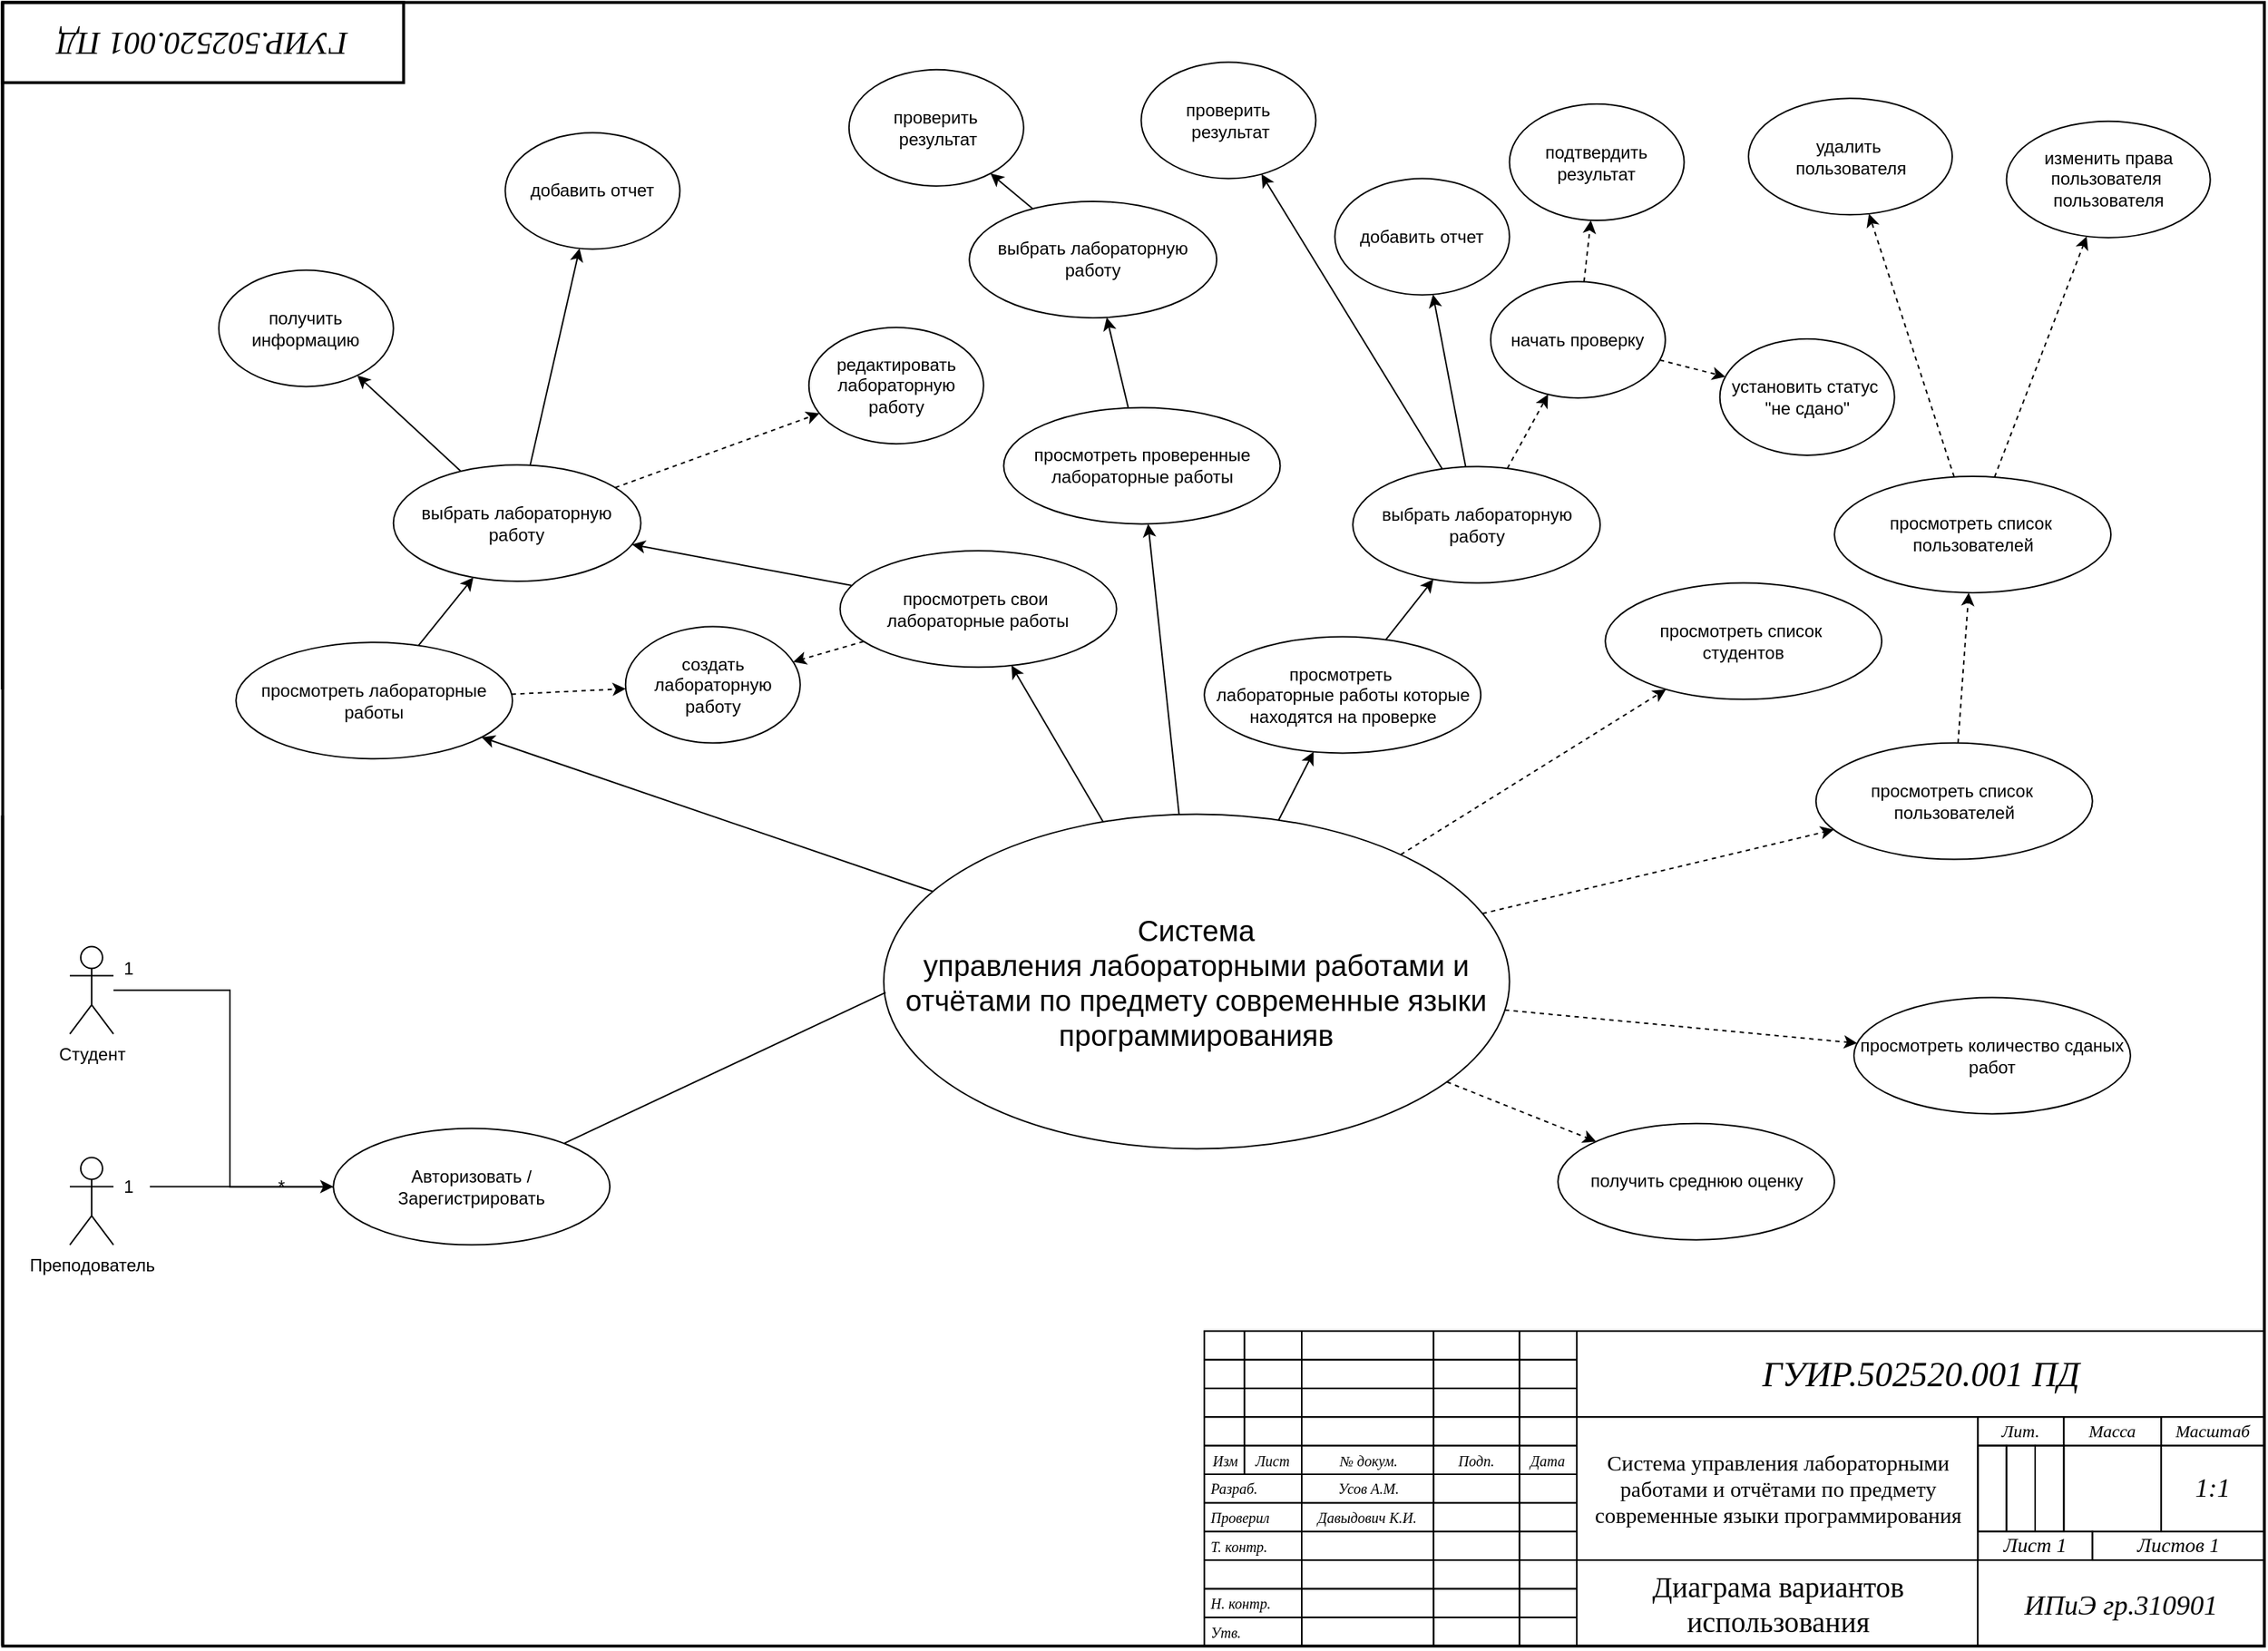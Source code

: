<mxfile version="25.0.1">
  <diagram name="A3 Форма 1" id="4UMWuW4LYQygtjcPz86S">
    <mxGraphModel dx="2083" dy="1323" grid="1" gridSize="3.937" guides="1" tooltips="1" connect="1" arrows="1" fold="1" page="1" pageScale="1" pageWidth="1654" pageHeight="1169" background="none" math="0" shadow="0">
      <root>
        <object label="" BlueprintName="&lt;font face=&quot;ISOCPEUR&quot;&gt;&lt;i&gt;ГУИР.502520.001 ПД&lt;br&gt;&lt;/i&gt;&lt;/font&gt;" ProductName="&lt;font&gt;Система управления лабораторными работами и отчётами по предмету современные языки программирования&lt;/font&gt;" Material="Диаграма вариантов использования" Manufacturer="&lt;div&gt;&lt;font style=&quot;font-size: 19px;&quot;&gt;&lt;i&gt;ИПиЭ гр.310901&lt;/i&gt;&lt;/font&gt;&lt;/div&gt;" Designer="&lt;font face=&quot;ISOCPEUR&quot;&gt;&lt;i&gt;Усов А.М.&lt;/i&gt;&lt;/font&gt;" Checker="&lt;font face=&quot;ISOCPEUR&quot;&gt;&lt;i&gt;Давыдович К.И.&lt;br&gt;&lt;/i&gt;&lt;/font&gt;" Approver="" Date="" Scale="&lt;font face=&quot;ISOCPEUR&quot;&gt;&lt;i&gt;1:1&lt;/i&gt;&lt;/font&gt;" id="-3bvXb9xsOaprucixAK7-0">
          <mxCell />
        </object>
        <mxCell id="-3bvXb9xsOaprucixAK7-1" parent="-3bvXb9xsOaprucixAK7-0" />
        <mxCell id="-3bvXb9xsOaprucixAK7-3" value="" style="rounded=0;whiteSpace=wrap;html=1;strokeWidth=2;fillColor=none;strokeColor=#000000;" parent="-3bvXb9xsOaprucixAK7-1" vertex="1">
          <mxGeometry x="79.86" y="20.7" width="1554.12" height="1129.92" as="geometry" />
        </mxCell>
        <object placeholder="BlueprintName" placeholders="1" label="&lt;font data-font-src=&quot;https://fonts-online.ru/fonts/isocpeur-v102&quot; face=&quot;ISOCPEUR&quot;&gt;&lt;i&gt;Обозначение чертежа&lt;/i&gt;&lt;/font&gt;" id="-3bvXb9xsOaprucixAK7-4">
          <mxCell style="rounded=0;whiteSpace=wrap;html=1;strokeWidth=2;fillColor=none;strokeColor=#000000;fontFamily=GOSTRUS Type A;fontSize=22;rotation=-180;" parent="-3bvXb9xsOaprucixAK7-1" vertex="1">
            <mxGeometry x="79.74" y="20.69" width="275.59" height="55.118" as="geometry" />
          </mxCell>
        </object>
        <mxCell id="-3bvXb9xsOaprucixAK7-5" value="" style="rounded=0;whiteSpace=wrap;html=1;strokeWidth=1;fillColor=none;fontFamily=GOSTRUS Type A;strokeColor=#000000;" parent="-3bvXb9xsOaprucixAK7-1" vertex="1">
          <mxGeometry x="905.57" y="934.067" width="728.345" height="216.535" as="geometry" />
        </mxCell>
        <mxCell id="-3bvXb9xsOaprucixAK7-6" value="" style="rounded=0;whiteSpace=wrap;html=1;strokeWidth=1;fillColor=none;fontFamily=GOSTRUS Type A;fontSize=14;strokeColor=#000000;" parent="-3bvXb9xsOaprucixAK7-1" vertex="1">
          <mxGeometry x="905.58" y="934.067" width="27.559" height="19.685" as="geometry" />
        </mxCell>
        <mxCell id="-3bvXb9xsOaprucixAK7-7" value="" style="rounded=0;whiteSpace=wrap;html=1;strokeWidth=1;fillColor=none;fontFamily=GOSTRUS Type A;fontSize=14;strokeColor=#000000;" parent="-3bvXb9xsOaprucixAK7-1" vertex="1">
          <mxGeometry x="905.577" y="953.754" width="27.559" height="19.685" as="geometry" />
        </mxCell>
        <mxCell id="-3bvXb9xsOaprucixAK7-8" value="" style="rounded=0;whiteSpace=wrap;html=1;strokeWidth=1;fillColor=none;fontFamily=GOSTRUS Type A;fontSize=14;strokeColor=#000000;" parent="-3bvXb9xsOaprucixAK7-1" vertex="1">
          <mxGeometry x="905.587" y="973.434" width="27.559" height="19.685" as="geometry" />
        </mxCell>
        <mxCell id="-3bvXb9xsOaprucixAK7-9" value="" style="rounded=0;whiteSpace=wrap;html=1;strokeWidth=1;fillColor=none;fontFamily=GOSTRUS Type A;fontSize=14;strokeColor=#000000;" parent="-3bvXb9xsOaprucixAK7-1" vertex="1">
          <mxGeometry x="905.584" y="993.121" width="27.559" height="19.685" as="geometry" />
        </mxCell>
        <mxCell id="-3bvXb9xsOaprucixAK7-10" value="&lt;font data-font-src=&quot;https://fonts-online.ru/fonts/isocpeur-v102&quot; face=&quot;ISOCPEUR&quot;&gt;Изм&lt;/font&gt;" style="rounded=0;whiteSpace=wrap;html=1;strokeWidth=1;fillColor=none;fontFamily=GOSTRUS Type A;fontStyle=2;fontSize=10;strokeColor=#000000;" parent="-3bvXb9xsOaprucixAK7-1" vertex="1">
          <mxGeometry x="905.581" y="1012.808" width="27.559" height="19.685" as="geometry" />
        </mxCell>
        <mxCell id="-3bvXb9xsOaprucixAK7-11" value="" style="rounded=0;whiteSpace=wrap;html=1;strokeWidth=1;fillColor=none;fontFamily=GOSTRUS Type A;fontSize=14;strokeColor=#000000;" parent="-3bvXb9xsOaprucixAK7-1" vertex="1">
          <mxGeometry x="933.147" y="934.064" width="39.37" height="19.685" as="geometry" />
        </mxCell>
        <mxCell id="-3bvXb9xsOaprucixAK7-12" value="" style="rounded=0;whiteSpace=wrap;html=1;strokeWidth=1;fillColor=none;fontFamily=GOSTRUS Type A;fontSize=14;strokeColor=#000000;" parent="-3bvXb9xsOaprucixAK7-1" vertex="1">
          <mxGeometry x="933.144" y="953.751" width="39.37" height="19.685" as="geometry" />
        </mxCell>
        <mxCell id="-3bvXb9xsOaprucixAK7-13" value="" style="rounded=0;whiteSpace=wrap;html=1;strokeWidth=1;fillColor=none;fontFamily=GOSTRUS Type A;fontSize=14;strokeColor=#000000;" parent="-3bvXb9xsOaprucixAK7-1" vertex="1">
          <mxGeometry x="933.154" y="973.431" width="39.37" height="19.685" as="geometry" />
        </mxCell>
        <mxCell id="-3bvXb9xsOaprucixAK7-14" value="" style="rounded=0;whiteSpace=wrap;html=1;strokeWidth=1;fillColor=none;fontFamily=GOSTRUS Type A;fontSize=14;strokeColor=#000000;" parent="-3bvXb9xsOaprucixAK7-1" vertex="1">
          <mxGeometry x="933.151" y="993.118" width="39.37" height="19.685" as="geometry" />
        </mxCell>
        <mxCell id="-3bvXb9xsOaprucixAK7-15" value="&lt;font data-font-src=&quot;https://fonts-online.ru/fonts/isocpeur-v102&quot; face=&quot;ISOCPEUR&quot;&gt;Лист&lt;/font&gt;" style="rounded=0;whiteSpace=wrap;html=1;strokeWidth=1;fillColor=none;fontFamily=GOSTRUS Type A;fontStyle=2;fontSize=10;strokeColor=#000000;" parent="-3bvXb9xsOaprucixAK7-1" vertex="1">
          <mxGeometry x="933.148" y="1012.805" width="39.37" height="19.685" as="geometry" />
        </mxCell>
        <mxCell id="-3bvXb9xsOaprucixAK7-16" value="" style="rounded=0;whiteSpace=wrap;html=1;strokeWidth=1;fillColor=none;fontFamily=GOSTRUS Type A;fontSize=14;strokeColor=#000000;" parent="-3bvXb9xsOaprucixAK7-1" vertex="1">
          <mxGeometry x="972.524" y="934.071" width="90.551" height="19.685" as="geometry" />
        </mxCell>
        <mxCell id="-3bvXb9xsOaprucixAK7-17" value="" style="rounded=0;whiteSpace=wrap;html=1;strokeWidth=1;fillColor=none;fontFamily=GOSTRUS Type A;fontSize=14;strokeColor=#000000;" parent="-3bvXb9xsOaprucixAK7-1" vertex="1">
          <mxGeometry x="972.521" y="953.758" width="90.551" height="19.685" as="geometry" />
        </mxCell>
        <mxCell id="-3bvXb9xsOaprucixAK7-18" value="" style="rounded=0;whiteSpace=wrap;html=1;strokeWidth=1;fillColor=none;fontFamily=GOSTRUS Type A;fontSize=14;strokeColor=#000000;" parent="-3bvXb9xsOaprucixAK7-1" vertex="1">
          <mxGeometry x="972.531" y="973.438" width="90.551" height="19.685" as="geometry" />
        </mxCell>
        <mxCell id="-3bvXb9xsOaprucixAK7-19" value="" style="rounded=0;whiteSpace=wrap;html=1;strokeWidth=1;fillColor=none;fontFamily=GOSTRUS Type A;fontSize=14;strokeColor=#000000;" parent="-3bvXb9xsOaprucixAK7-1" vertex="1">
          <mxGeometry x="972.528" y="993.125" width="90.551" height="19.685" as="geometry" />
        </mxCell>
        <mxCell id="-3bvXb9xsOaprucixAK7-20" value="&lt;font data-font-src=&quot;https://fonts-online.ru/fonts/isocpeur-v102&quot; face=&quot;ISOCPEUR&quot;&gt;№ докум.&lt;/font&gt;" style="rounded=0;whiteSpace=wrap;html=1;strokeWidth=1;fillColor=none;fontFamily=GOSTRUS Type A;fontStyle=2;fontSize=10;strokeColor=#000000;" parent="-3bvXb9xsOaprucixAK7-1" vertex="1">
          <mxGeometry x="972.525" y="1012.812" width="90.551" height="19.685" as="geometry" />
        </mxCell>
        <mxCell id="-3bvXb9xsOaprucixAK7-21" value="" style="rounded=0;whiteSpace=wrap;html=1;strokeWidth=1;fillColor=none;fontFamily=GOSTRUS Type A;fontSize=14;strokeColor=#000000;" parent="-3bvXb9xsOaprucixAK7-1" vertex="1">
          <mxGeometry x="1063.081" y="934.068" width="59.055" height="19.685" as="geometry" />
        </mxCell>
        <mxCell id="-3bvXb9xsOaprucixAK7-22" value="" style="rounded=0;whiteSpace=wrap;html=1;strokeWidth=1;fillColor=none;fontFamily=GOSTRUS Type A;fontSize=14;strokeColor=#000000;" parent="-3bvXb9xsOaprucixAK7-1" vertex="1">
          <mxGeometry x="1063.078" y="953.755" width="59.055" height="19.685" as="geometry" />
        </mxCell>
        <mxCell id="-3bvXb9xsOaprucixAK7-23" value="" style="rounded=0;whiteSpace=wrap;html=1;strokeWidth=1;fillColor=none;fontFamily=GOSTRUS Type A;fontSize=14;strokeColor=#000000;" parent="-3bvXb9xsOaprucixAK7-1" vertex="1">
          <mxGeometry x="1063.088" y="973.435" width="59.055" height="19.685" as="geometry" />
        </mxCell>
        <mxCell id="-3bvXb9xsOaprucixAK7-24" value="" style="rounded=0;whiteSpace=wrap;html=1;strokeWidth=1;fillColor=none;fontFamily=GOSTRUS Type A;fontSize=14;strokeColor=#000000;" parent="-3bvXb9xsOaprucixAK7-1" vertex="1">
          <mxGeometry x="1063.085" y="993.122" width="59.055" height="19.685" as="geometry" />
        </mxCell>
        <mxCell id="-3bvXb9xsOaprucixAK7-25" value="&lt;font data-font-src=&quot;https://fonts-online.ru/fonts/isocpeur-v102&quot; face=&quot;ISOCPEUR&quot;&gt;Подп.&lt;/font&gt;" style="rounded=0;whiteSpace=wrap;html=1;strokeWidth=1;fillColor=none;fontFamily=GOSTRUS Type A;fontStyle=2;fontSize=10;strokeColor=#000000;" parent="-3bvXb9xsOaprucixAK7-1" vertex="1">
          <mxGeometry x="1063.082" y="1012.809" width="59.055" height="19.685" as="geometry" />
        </mxCell>
        <mxCell id="-3bvXb9xsOaprucixAK7-26" value="" style="rounded=0;whiteSpace=wrap;html=1;strokeWidth=1;fillColor=none;fontFamily=GOSTRUS Type A;fontSize=14;strokeColor=#000000;" parent="-3bvXb9xsOaprucixAK7-1" vertex="1">
          <mxGeometry x="1063.088" y="1032.485" width="59.055" height="19.685" as="geometry" />
        </mxCell>
        <mxCell id="-3bvXb9xsOaprucixAK7-27" value="" style="rounded=0;whiteSpace=wrap;html=1;strokeWidth=1;fillColor=none;fontFamily=GOSTRUS Type A;fontSize=14;strokeColor=#000000;" parent="-3bvXb9xsOaprucixAK7-1" vertex="1">
          <mxGeometry x="1063.085" y="1052.172" width="59.055" height="19.685" as="geometry" />
        </mxCell>
        <mxCell id="-3bvXb9xsOaprucixAK7-28" value="" style="rounded=0;whiteSpace=wrap;html=1;strokeWidth=1;fillColor=none;fontFamily=GOSTRUS Type A;fontSize=14;strokeColor=#000000;" parent="-3bvXb9xsOaprucixAK7-1" vertex="1">
          <mxGeometry x="1063.095" y="1071.852" width="59.055" height="19.685" as="geometry" />
        </mxCell>
        <mxCell id="-3bvXb9xsOaprucixAK7-29" value="" style="rounded=0;whiteSpace=wrap;html=1;strokeWidth=1;fillColor=none;fontFamily=GOSTRUS Type A;fontSize=14;strokeColor=#000000;" parent="-3bvXb9xsOaprucixAK7-1" vertex="1">
          <mxGeometry x="1063.092" y="1091.539" width="59.055" height="19.685" as="geometry" />
        </mxCell>
        <mxCell id="-3bvXb9xsOaprucixAK7-30" value="" style="rounded=0;whiteSpace=wrap;html=1;strokeWidth=1;fillColor=none;fontFamily=GOSTRUS Type A;fontSize=14;strokeColor=#000000;" parent="-3bvXb9xsOaprucixAK7-1" vertex="1">
          <mxGeometry x="1063.089" y="1111.226" width="59.055" height="19.685" as="geometry" />
        </mxCell>
        <mxCell id="-3bvXb9xsOaprucixAK7-31" value="" style="rounded=0;whiteSpace=wrap;html=1;strokeWidth=1;fillColor=none;fontFamily=GOSTRUS Type A;fontSize=14;strokeColor=#000000;" parent="-3bvXb9xsOaprucixAK7-1" vertex="1">
          <mxGeometry x="1122.155" y="934.072" width="39.37" height="19.685" as="geometry" />
        </mxCell>
        <mxCell id="-3bvXb9xsOaprucixAK7-32" value="" style="rounded=0;whiteSpace=wrap;html=1;strokeWidth=1;fillColor=none;fontFamily=GOSTRUS Type A;fontSize=14;strokeColor=#000000;" parent="-3bvXb9xsOaprucixAK7-1" vertex="1">
          <mxGeometry x="1122.152" y="953.759" width="39.37" height="19.685" as="geometry" />
        </mxCell>
        <mxCell id="-3bvXb9xsOaprucixAK7-33" value="" style="rounded=0;whiteSpace=wrap;html=1;strokeWidth=1;fillColor=none;fontFamily=GOSTRUS Type A;fontSize=14;strokeColor=#000000;" parent="-3bvXb9xsOaprucixAK7-1" vertex="1">
          <mxGeometry x="1122.162" y="973.439" width="39.37" height="19.685" as="geometry" />
        </mxCell>
        <mxCell id="-3bvXb9xsOaprucixAK7-34" value="" style="rounded=0;whiteSpace=wrap;html=1;strokeWidth=1;fillColor=none;fontFamily=GOSTRUS Type A;fontSize=14;strokeColor=#000000;" parent="-3bvXb9xsOaprucixAK7-1" vertex="1">
          <mxGeometry x="1122.159" y="993.126" width="39.37" height="19.685" as="geometry" />
        </mxCell>
        <mxCell id="-3bvXb9xsOaprucixAK7-35" value="&lt;font data-font-src=&quot;https://fonts-online.ru/fonts/isocpeur-v102&quot; face=&quot;ISOCPEUR&quot;&gt;Дата&lt;/font&gt;" style="rounded=0;whiteSpace=wrap;html=1;strokeWidth=1;fillColor=none;fontFamily=GOSTRUS Type A;fontStyle=2;fontSize=10;strokeColor=#000000;" parent="-3bvXb9xsOaprucixAK7-1" vertex="1">
          <mxGeometry x="1122.156" y="1012.813" width="39.37" height="19.685" as="geometry" />
        </mxCell>
        <object placeholders="1" placeholder="Date" label="" id="-3bvXb9xsOaprucixAK7-36">
          <mxCell style="rounded=0;whiteSpace=wrap;html=1;strokeWidth=1;fillColor=none;fontFamily=GOSTRUS Type A;fontSize=12;strokeColor=#000000;" parent="-3bvXb9xsOaprucixAK7-1" vertex="1">
            <mxGeometry x="1122.162" y="1032.479" width="39.37" height="19.685" as="geometry" />
          </mxCell>
        </object>
        <object placeholders="1" placeholder="Date" id="-3bvXb9xsOaprucixAK7-37">
          <mxCell style="rounded=0;whiteSpace=wrap;html=1;strokeWidth=1;fillColor=none;fontFamily=GOSTRUS Type A;fontSize=12;strokeColor=#000000;" parent="-3bvXb9xsOaprucixAK7-1" vertex="1">
            <mxGeometry x="1122.159" y="1052.166" width="39.37" height="19.685" as="geometry" />
          </mxCell>
        </object>
        <mxCell id="-3bvXb9xsOaprucixAK7-38" value="" style="rounded=0;whiteSpace=wrap;html=1;strokeWidth=1;fillColor=none;fontFamily=GOSTRUS Type A;fontSize=12;strokeColor=#000000;" parent="-3bvXb9xsOaprucixAK7-1" vertex="1">
          <mxGeometry x="1122.169" y="1071.846" width="39.37" height="19.685" as="geometry" />
        </mxCell>
        <mxCell id="-3bvXb9xsOaprucixAK7-39" value="" style="rounded=0;whiteSpace=wrap;html=1;strokeWidth=1;fillColor=none;fontFamily=GOSTRUS Type A;fontSize=12;strokeColor=#000000;" parent="-3bvXb9xsOaprucixAK7-1" vertex="1">
          <mxGeometry x="1122.166" y="1091.533" width="39.37" height="19.685" as="geometry" />
        </mxCell>
        <mxCell id="-3bvXb9xsOaprucixAK7-40" value="" style="rounded=0;whiteSpace=wrap;html=1;strokeWidth=1;fillColor=none;fontFamily=GOSTRUS Type A;fontSize=12;strokeColor=#000000;" parent="-3bvXb9xsOaprucixAK7-1" vertex="1">
          <mxGeometry x="1122.163" y="1111.22" width="39.37" height="19.685" as="geometry" />
        </mxCell>
        <object placeholder="Date" placeholders="1" id="-3bvXb9xsOaprucixAK7-41">
          <mxCell style="rounded=0;whiteSpace=wrap;html=1;strokeWidth=1;fillColor=none;fontFamily=GOSTRUS Type A;fontSize=12;strokeColor=#000000;" parent="-3bvXb9xsOaprucixAK7-1" vertex="1">
            <mxGeometry x="1122.13" y="1130.917" width="39.37" height="19.685" as="geometry" />
          </mxCell>
        </object>
        <mxCell id="-3bvXb9xsOaprucixAK7-42" value="" style="rounded=0;whiteSpace=wrap;html=1;strokeWidth=1;fillColor=none;fontFamily=GOSTRUS Type A;fontSize=14;strokeColor=#000000;" parent="-3bvXb9xsOaprucixAK7-1" vertex="1">
          <mxGeometry x="1063.116" y="1130.923" width="59.055" height="19.685" as="geometry" />
        </mxCell>
        <mxCell id="-3bvXb9xsOaprucixAK7-43" value="&lt;font face=&quot;ISOCPEUR&quot; data-font-src=&quot;https://fonts-online.ru/fonts/isocpeur-v102&quot;&gt;Разраб.&lt;/font&gt;" style="rounded=0;whiteSpace=wrap;html=1;strokeWidth=1;fillColor=none;fontFamily=GOSTRUS Type A;fontStyle=2;fontSize=10;strokeColor=#000000;align=left;spacingLeft=2;" parent="-3bvXb9xsOaprucixAK7-1" vertex="1">
          <mxGeometry x="905.605" y="1032.482" width="66.929" height="19.685" as="geometry" />
        </mxCell>
        <mxCell id="-3bvXb9xsOaprucixAK7-44" value="&lt;font face=&quot;ISOCPEUR&quot; data-font-src=&quot;https://fonts-online.ru/fonts/isocpeur-v102&quot;&gt;Проверил&lt;/font&gt;" style="rounded=0;whiteSpace=wrap;html=1;strokeWidth=1;fillColor=none;fontFamily=GOSTRUS Type A;fontStyle=2;fontSize=10;strokeColor=#000000;align=left;spacingLeft=2;" parent="-3bvXb9xsOaprucixAK7-1" vertex="1">
          <mxGeometry x="905.572" y="1052.169" width="66.929" height="19.685" as="geometry" />
        </mxCell>
        <mxCell id="-3bvXb9xsOaprucixAK7-45" value="&lt;font face=&quot;ISOCPEUR&quot; data-font-src=&quot;https://fonts-online.ru/fonts/isocpeur-v102&quot;&gt;Т. контр.&lt;/font&gt;" style="rounded=0;whiteSpace=wrap;html=1;strokeWidth=1;fillColor=none;fontFamily=GOSTRUS Type A;fontStyle=2;fontSize=10;strokeColor=#000000;align=left;spacingLeft=2;" parent="-3bvXb9xsOaprucixAK7-1" vertex="1">
          <mxGeometry x="905.569" y="1071.856" width="66.929" height="19.685" as="geometry" />
        </mxCell>
        <mxCell id="-3bvXb9xsOaprucixAK7-46" value="" style="rounded=0;whiteSpace=wrap;html=1;strokeWidth=1;fillColor=none;fontFamily=GOSTRUS Type A;fontStyle=2;fontSize=10;strokeColor=#000000;" parent="-3bvXb9xsOaprucixAK7-1" vertex="1">
          <mxGeometry x="905.606" y="1091.543" width="66.929" height="19.685" as="geometry" />
        </mxCell>
        <mxCell id="-3bvXb9xsOaprucixAK7-47" value="&lt;font face=&quot;ISOCPEUR&quot;&gt;Н. контр.&lt;/font&gt;" style="rounded=0;whiteSpace=wrap;html=1;strokeWidth=1;fillColor=none;fontFamily=GOSTRUS Type A;fontStyle=2;fontSize=10;strokeColor=#000000;align=left;spacingLeft=2;" parent="-3bvXb9xsOaprucixAK7-1" vertex="1">
          <mxGeometry x="905.603" y="1111.24" width="66.929" height="19.685" as="geometry" />
        </mxCell>
        <mxCell id="-3bvXb9xsOaprucixAK7-48" value="&lt;font face=&quot;ISOCPEUR&quot; data-font-src=&quot;https://fonts-online.ru/fonts/isocpeur-v102&quot;&gt;Утв.&lt;/font&gt;" style="rounded=0;whiteSpace=wrap;html=1;strokeWidth=1;fillColor=none;fontFamily=GOSTRUS Type A;fontStyle=2;fontSize=10;strokeColor=#000000;align=left;spacingLeft=2;" parent="-3bvXb9xsOaprucixAK7-1" vertex="1">
          <mxGeometry x="905.61" y="1130.927" width="66.929" height="19.685" as="geometry" />
        </mxCell>
        <object placeholders="1" placeholder="Designer" label="&lt;font face=&quot;ISOCPEUR&quot;&gt;&lt;i&gt;Усов А.М.&lt;/i&gt;&lt;/font&gt;" id="-3bvXb9xsOaprucixAK7-49">
          <mxCell style="rounded=0;whiteSpace=wrap;html=1;strokeWidth=1;fillColor=none;fontFamily=GOSTRUS Type A;fontSize=10;strokeColor=#000000;" parent="-3bvXb9xsOaprucixAK7-1" vertex="1">
            <mxGeometry x="972.562" y="1032.499" width="90.551" height="19.685" as="geometry" />
          </mxCell>
        </object>
        <mxCell id="-3bvXb9xsOaprucixAK7-50" value="" style="rounded=0;whiteSpace=wrap;html=1;strokeWidth=1;fillColor=none;fontFamily=GOSTRUS Type A;fontSize=14;strokeColor=#000000;" parent="-3bvXb9xsOaprucixAK7-1" vertex="1">
          <mxGeometry x="972.519" y="1091.556" width="90.551" height="19.685" as="geometry" />
        </mxCell>
        <mxCell id="-3bvXb9xsOaprucixAK7-51" value="" style="rounded=0;whiteSpace=wrap;html=1;strokeWidth=1;fillColor=none;fontFamily=GOSTRUS Type A;fontSize=14;strokeColor=#000000;" parent="-3bvXb9xsOaprucixAK7-1" vertex="1">
          <mxGeometry x="972.482" y="1071.869" width="90.551" height="19.685" as="geometry" />
        </mxCell>
        <object placeholders="1" placeholder="Checker" label="&lt;font face=&quot;ISOCPEUR&quot;&gt;&lt;i&gt;Давыдович К.И.&lt;br&gt;&lt;/i&gt;&lt;/font&gt;" id="-3bvXb9xsOaprucixAK7-52">
          <mxCell style="rounded=0;whiteSpace=wrap;html=1;strokeWidth=1;fillColor=none;fontFamily=GOSTRUS Type A;fontSize=10;strokeColor=#000000;" parent="-3bvXb9xsOaprucixAK7-1" vertex="1">
            <mxGeometry x="972.485" y="1052.182" width="90.551" height="19.685" as="geometry" />
          </mxCell>
        </object>
        <object placeholders="1" placeholder="Approver" label="" id="-3bvXb9xsOaprucixAK7-53">
          <mxCell style="rounded=0;whiteSpace=wrap;html=1;strokeWidth=1;fillColor=none;fontFamily=GOSTRUS Type A;fontSize=14;strokeColor=#000000;" parent="-3bvXb9xsOaprucixAK7-1" vertex="1">
            <mxGeometry x="972.596" y="1130.903" width="90.551" height="19.685" as="geometry" />
          </mxCell>
        </object>
        <mxCell id="-3bvXb9xsOaprucixAK7-54" value="" style="rounded=0;whiteSpace=wrap;html=1;strokeWidth=1;fillColor=none;fontFamily=GOSTRUS Type A;fontSize=14;strokeColor=#000000;" parent="-3bvXb9xsOaprucixAK7-1" vertex="1">
          <mxGeometry x="972.559" y="1111.216" width="90.551" height="19.685" as="geometry" />
        </mxCell>
        <object placeholders="1" placeholder="BlueprintName" label="&lt;font face=&quot;ISOCPEUR&quot;&gt;&lt;i&gt;ГУИР.502520.001 ПД&lt;br&gt;&lt;/i&gt;&lt;/font&gt;" id="-3bvXb9xsOaprucixAK7-55">
          <mxCell style="rounded=0;whiteSpace=wrap;html=1;strokeWidth=1;fillColor=none;fontFamily=GOSTRUS Type A;fontSize=24;strokeColor=#000000;" parent="-3bvXb9xsOaprucixAK7-1" vertex="1">
            <mxGeometry x="1161.538" y="934.075" width="472.44" height="59.055" as="geometry" />
          </mxCell>
        </object>
        <object placeholders="1" placeholder="ProductName" label="&lt;font&gt;Система управления лабораторными работами и отчётами по предмету современные языки программирования&lt;/font&gt;" id="-3bvXb9xsOaprucixAK7-56">
          <mxCell style="rounded=0;whiteSpace=wrap;html=1;strokeWidth=1;fillColor=none;fontFamily=GOSTRUS Type A;fontSize=15;strokeColor=#000000;" parent="-3bvXb9xsOaprucixAK7-1" vertex="1">
            <mxGeometry x="1161.535" y="993.102" width="275.59" height="98.425" as="geometry" />
          </mxCell>
        </object>
        <object placeholders="1" placeholder="Material" label="Диаграма вариантов использования" id="-3bvXb9xsOaprucixAK7-57">
          <mxCell style="rounded=0;whiteSpace=wrap;html=1;strokeWidth=1;fillColor=none;fontFamily=GOSTRUS Type A;fontSize=20;strokeColor=#000000;" parent="-3bvXb9xsOaprucixAK7-1" vertex="1">
            <mxGeometry x="1161.502" y="1091.529" width="275.59" height="59.055" as="geometry" />
          </mxCell>
        </object>
        <object placeholders="1" placeholder="Manufacturer" label="&lt;div&gt;&lt;font style=&quot;font-size: 19px;&quot;&gt;&lt;i&gt;ИПиЭ гр.310901&lt;/i&gt;&lt;/font&gt;&lt;/div&gt;" id="-3bvXb9xsOaprucixAK7-58">
          <mxCell style="rounded=0;whiteSpace=wrap;html=1;strokeWidth=1;fillColor=none;fontFamily=GOSTRUS Type A;fontSize=24;strokeColor=#000000;" parent="-3bvXb9xsOaprucixAK7-1" vertex="1">
            <mxGeometry x="1437.01" y="1091.56" width="196.97" height="59.06" as="geometry" />
          </mxCell>
        </object>
        <object label="&lt;font data-font-src=&quot;https://fonts-online.ru/fonts/isocpeur-v102&quot; face=&quot;ISOCPEUR&quot;&gt;Лист&lt;/font&gt; 1" placeholders="1" id="-3bvXb9xsOaprucixAK7-59">
          <mxCell style="rounded=0;whiteSpace=wrap;html=1;strokeWidth=1;fillColor=none;fontFamily=GOSTRUS Type A;fontStyle=2;fontSize=14;strokeColor=#000000;" parent="-3bvXb9xsOaprucixAK7-1" vertex="1">
            <mxGeometry x="1437.126" y="1071.833" width="78.74" height="19.685" as="geometry" />
          </mxCell>
        </object>
        <mxCell id="-3bvXb9xsOaprucixAK7-60" value="&lt;font data-font-src=&quot;https://fonts-online.ru/fonts/isocpeur-v102&quot; face=&quot;ISOCPEUR&quot;&gt;Листов&lt;/font&gt; 1" style="rounded=0;whiteSpace=wrap;html=1;strokeWidth=1;fillColor=none;fontFamily=GOSTRUS Type A;fontStyle=2;fontSize=14;strokeColor=#000000;" parent="-3bvXb9xsOaprucixAK7-1" vertex="1">
          <mxGeometry x="1515.803" y="1071.87" width="118.11" height="19.685" as="geometry" />
        </mxCell>
        <mxCell id="-3bvXb9xsOaprucixAK7-61" value="&lt;font data-font-src=&quot;https://fonts-online.ru/fonts/isocpeur-v102&quot; face=&quot;ISOCPEUR&quot;&gt;Масштаб&lt;/font&gt;" style="rounded=0;whiteSpace=wrap;html=1;strokeWidth=1;fillColor=none;fontFamily=GOSTRUS Type A;fontStyle=2;fontSize=12;strokeColor=#000000;" parent="-3bvXb9xsOaprucixAK7-1" vertex="1">
          <mxGeometry x="1563.11" y="993.107" width="70.866" height="19.685" as="geometry" />
        </mxCell>
        <mxCell id="-3bvXb9xsOaprucixAK7-62" value="&lt;font data-font-src=&quot;https://fonts-online.ru/fonts/isocpeur-v102&quot; face=&quot;ISOCPEUR&quot;&gt;Масса&lt;/font&gt;" style="rounded=0;whiteSpace=wrap;html=1;strokeWidth=1;fillColor=none;fontFamily=GOSTRUS Type A;fontStyle=2;fontSize=12;strokeColor=#000000;" parent="-3bvXb9xsOaprucixAK7-1" vertex="1">
          <mxGeometry x="1496.177" y="993.134" width="66.929" height="19.685" as="geometry" />
        </mxCell>
        <mxCell id="-3bvXb9xsOaprucixAK7-63" value="&lt;font data-font-src=&quot;https://fonts-online.ru/fonts/isocpeur-v102&quot; face=&quot;ISOCPEUR&quot;&gt;Лит.&lt;/font&gt;" style="rounded=0;whiteSpace=wrap;html=1;strokeWidth=1;fillColor=none;fontFamily=GOSTRUS Type A;fontStyle=2;fontSize=12;strokeColor=#000000;" parent="-3bvXb9xsOaprucixAK7-1" vertex="1">
          <mxGeometry x="1437.124" y="993.101" width="59.055" height="19.685" as="geometry" />
        </mxCell>
        <mxCell id="-3bvXb9xsOaprucixAK7-64" value="" style="rounded=0;whiteSpace=wrap;html=1;strokeWidth=1;fillColor=none;fontFamily=GOSTRUS Type A;strokeColor=#000000;" parent="-3bvXb9xsOaprucixAK7-1" vertex="1">
          <mxGeometry x="1437.091" y="1012.818" width="59.055" height="59.055" as="geometry" />
        </mxCell>
        <mxCell id="-3bvXb9xsOaprucixAK7-65" value="" style="rounded=0;whiteSpace=wrap;html=1;strokeWidth=1;fillColor=none;fontFamily=GOSTRUS Type A;strokeColor=#000000;" parent="-3bvXb9xsOaprucixAK7-1" vertex="1">
          <mxGeometry x="1496.184" y="1012.781" width="66.929" height="59.055" as="geometry" />
        </mxCell>
        <object placeholders="1" placeholder="Scale" label="&lt;font face=&quot;ISOCPEUR&quot;&gt;&lt;i&gt;1:1&lt;/i&gt;&lt;/font&gt;" id="-3bvXb9xsOaprucixAK7-66">
          <mxCell style="rounded=0;whiteSpace=wrap;html=1;strokeWidth=1;fillColor=none;fontFamily=GOSTRUS Type A;fontSize=18;strokeColor=#000000;" parent="-3bvXb9xsOaprucixAK7-1" vertex="1">
            <mxGeometry x="1563.047" y="1012.784" width="70.866" height="59.055" as="geometry" />
          </mxCell>
        </object>
        <mxCell id="-3bvXb9xsOaprucixAK7-67" value="" style="rounded=0;whiteSpace=wrap;html=1;strokeWidth=1;fillColor=none;fontFamily=GOSTRUS Type A;strokeColor=#000000;" parent="-3bvXb9xsOaprucixAK7-1" vertex="1">
          <mxGeometry x="1437.128" y="1012.775" width="19.685" height="59.055" as="geometry" />
        </mxCell>
        <mxCell id="-3bvXb9xsOaprucixAK7-68" value="" style="rounded=0;whiteSpace=wrap;html=1;strokeWidth=1;fillColor=none;fontFamily=GOSTRUS Type A;strokeColor=#000000;" parent="-3bvXb9xsOaprucixAK7-1" vertex="1">
          <mxGeometry x="1456.775" y="1012.822" width="19.685" height="59.055" as="geometry" />
        </mxCell>
        <mxCell id="-3bvXb9xsOaprucixAK7-69" value="" style="rounded=0;whiteSpace=wrap;html=1;strokeWidth=1;fillColor=none;fontFamily=GOSTRUS Type A;strokeColor=#000000;" parent="-3bvXb9xsOaprucixAK7-1" vertex="1">
          <mxGeometry x="1476.502" y="1012.819" width="19.685" height="59.055" as="geometry" />
        </mxCell>
        <mxCell id="-3bvXb9xsOaprucixAK7-99" value="" style="endArrow=none;html=1;fontSize=18;strokeColor=#000000;strokeWidth=2;exitX=0;exitY=1;exitDx=0;exitDy=0;entryX=1;entryY=1;entryDx=0;entryDy=0;" parent="-3bvXb9xsOaprucixAK7-1" edge="1">
          <mxGeometry width="50" height="50" relative="1" as="geometry">
            <mxPoint x="79.641" y="493.038" as="sourcePoint" />
            <mxPoint x="79.639" y="20.649" as="targetPoint" />
          </mxGeometry>
        </mxCell>
        <mxCell id="-3bvXb9xsOaprucixAK7-110" value="" style="endArrow=none;html=1;fontSize=18;strokeColor=#000000;strokeWidth=2;entryX=1;entryY=1;entryDx=0;entryDy=0;exitX=0;exitY=1;exitDx=0;exitDy=0;" parent="-3bvXb9xsOaprucixAK7-1" edge="1">
          <mxGeometry width="50" height="50" relative="1" as="geometry">
            <mxPoint x="79.744" y="1150.544" as="sourcePoint" />
            <mxPoint x="79.74" y="579.675" as="targetPoint" />
          </mxGeometry>
        </mxCell>
        <mxCell id="DunAKvSPwfjervjyL-yS-67" style="rounded=0;orthogonalLoop=1;jettySize=auto;html=1;dashed=1;" edge="1" parent="-3bvXb9xsOaprucixAK7-1" source="DunAKvSPwfjervjyL-yS-73" target="DunAKvSPwfjervjyL-yS-88">
          <mxGeometry relative="1" as="geometry" />
        </mxCell>
        <mxCell id="DunAKvSPwfjervjyL-yS-68" style="rounded=0;orthogonalLoop=1;jettySize=auto;html=1;dashed=1;" edge="1" parent="-3bvXb9xsOaprucixAK7-1" source="DunAKvSPwfjervjyL-yS-73" target="DunAKvSPwfjervjyL-yS-95">
          <mxGeometry relative="1" as="geometry" />
        </mxCell>
        <mxCell id="DunAKvSPwfjervjyL-yS-69" style="rounded=0;orthogonalLoop=1;jettySize=auto;html=1;" edge="1" parent="-3bvXb9xsOaprucixAK7-1" source="DunAKvSPwfjervjyL-yS-73" target="DunAKvSPwfjervjyL-yS-105">
          <mxGeometry relative="1" as="geometry" />
        </mxCell>
        <mxCell id="DunAKvSPwfjervjyL-yS-70" style="edgeStyle=none;shape=connector;rounded=0;orthogonalLoop=1;jettySize=auto;html=1;strokeColor=default;align=center;verticalAlign=middle;fontFamily=Helvetica;fontSize=11;fontColor=default;labelBackgroundColor=default;endArrow=classic;" edge="1" parent="-3bvXb9xsOaprucixAK7-1" source="DunAKvSPwfjervjyL-yS-73" target="DunAKvSPwfjervjyL-yS-107">
          <mxGeometry relative="1" as="geometry" />
        </mxCell>
        <mxCell id="DunAKvSPwfjervjyL-yS-71" style="edgeStyle=none;shape=connector;rounded=0;orthogonalLoop=1;jettySize=auto;html=1;strokeColor=default;align=center;verticalAlign=middle;fontFamily=Helvetica;fontSize=11;fontColor=default;labelBackgroundColor=default;endArrow=classic;dashed=1;" edge="1" parent="-3bvXb9xsOaprucixAK7-1" source="DunAKvSPwfjervjyL-yS-73" target="DunAKvSPwfjervjyL-yS-109">
          <mxGeometry relative="1" as="geometry" />
        </mxCell>
        <mxCell id="DunAKvSPwfjervjyL-yS-72" style="edgeStyle=none;shape=connector;rounded=0;orthogonalLoop=1;jettySize=auto;html=1;strokeColor=default;align=center;verticalAlign=middle;fontFamily=Helvetica;fontSize=11;fontColor=default;labelBackgroundColor=default;endArrow=classic;" edge="1" parent="-3bvXb9xsOaprucixAK7-1" source="DunAKvSPwfjervjyL-yS-73" target="DunAKvSPwfjervjyL-yS-114">
          <mxGeometry relative="1" as="geometry" />
        </mxCell>
        <mxCell id="DunAKvSPwfjervjyL-yS-73" value="&lt;span style=&quot;font-family: Calibri, sans-serif; font-size: 20px; background-color: rgb(255, 255, 255);&quot;&gt;Система&lt;/span&gt;&lt;br style=&quot;font-family: Calibri, sans-serif; font-size: 20px; background-color: rgb(255, 255, 255);&quot;&gt;&lt;span style=&quot;font-family: Calibri, sans-serif; font-size: 20px; background-color: rgb(255, 255, 255);&quot;&gt;управления лабораторными работами и отчётами по предмету современные языки&lt;/span&gt;&lt;br style=&quot;font-family: Calibri, sans-serif; font-size: 20px; background-color: rgb(255, 255, 255);&quot;&gt;&lt;span style=&quot;font-family: Calibri, sans-serif; font-size: 20px; background-color: rgb(255, 255, 255);&quot;&gt;программированияв&lt;/span&gt;" style="ellipse;whiteSpace=wrap;html=1;" vertex="1" parent="-3bvXb9xsOaprucixAK7-1">
          <mxGeometry x="685.28" y="578.735" width="430" height="230" as="geometry" />
        </mxCell>
        <mxCell id="DunAKvSPwfjervjyL-yS-76" value="Преподователь" style="shape=umlActor;verticalLabelPosition=bottom;verticalAlign=top;html=1;outlineConnect=0;" vertex="1" parent="-3bvXb9xsOaprucixAK7-1">
          <mxGeometry x="125.98" y="814.765" width="30" height="60" as="geometry" />
        </mxCell>
        <mxCell id="DunAKvSPwfjervjyL-yS-77" style="rounded=0;orthogonalLoop=1;jettySize=auto;html=1;" edge="1" parent="-3bvXb9xsOaprucixAK7-1" source="DunAKvSPwfjervjyL-yS-73" target="DunAKvSPwfjervjyL-yS-84">
          <mxGeometry relative="1" as="geometry" />
        </mxCell>
        <mxCell id="DunAKvSPwfjervjyL-yS-78" style="rounded=0;orthogonalLoop=1;jettySize=auto;html=1;dashed=1;" edge="1" parent="-3bvXb9xsOaprucixAK7-1" source="DunAKvSPwfjervjyL-yS-80" target="DunAKvSPwfjervjyL-yS-86">
          <mxGeometry relative="1" as="geometry" />
        </mxCell>
        <mxCell id="DunAKvSPwfjervjyL-yS-79" style="rounded=0;orthogonalLoop=1;jettySize=auto;html=1;" edge="1" parent="-3bvXb9xsOaprucixAK7-1" source="DunAKvSPwfjervjyL-yS-80" target="DunAKvSPwfjervjyL-yS-87">
          <mxGeometry relative="1" as="geometry">
            <mxPoint x="475.28" y="519.765" as="sourcePoint" />
          </mxGeometry>
        </mxCell>
        <mxCell id="DunAKvSPwfjervjyL-yS-80" value="выбрать лабораторную работу" style="ellipse;whiteSpace=wrap;html=1;" vertex="1" parent="-3bvXb9xsOaprucixAK7-1">
          <mxGeometry x="348.35" y="338.585" width="170" height="80" as="geometry" />
        </mxCell>
        <mxCell id="DunAKvSPwfjervjyL-yS-81" value="добавить отчет" style="ellipse;whiteSpace=wrap;html=1;" vertex="1" parent="-3bvXb9xsOaprucixAK7-1">
          <mxGeometry x="425.2" y="110.235" width="120" height="80" as="geometry" />
        </mxCell>
        <mxCell id="DunAKvSPwfjervjyL-yS-82" style="rounded=0;orthogonalLoop=1;jettySize=auto;html=1;" edge="1" parent="-3bvXb9xsOaprucixAK7-1" source="DunAKvSPwfjervjyL-yS-84" target="DunAKvSPwfjervjyL-yS-80">
          <mxGeometry relative="1" as="geometry" />
        </mxCell>
        <mxCell id="DunAKvSPwfjervjyL-yS-83" style="rounded=0;orthogonalLoop=1;jettySize=auto;html=1;dashed=1;" edge="1" parent="-3bvXb9xsOaprucixAK7-1" source="DunAKvSPwfjervjyL-yS-84" target="DunAKvSPwfjervjyL-yS-102">
          <mxGeometry relative="1" as="geometry" />
        </mxCell>
        <mxCell id="DunAKvSPwfjervjyL-yS-84" value="просмотреть лабораторные работы" style="ellipse;whiteSpace=wrap;html=1;" vertex="1" parent="-3bvXb9xsOaprucixAK7-1">
          <mxGeometry x="240.16" y="460.625" width="190" height="80" as="geometry" />
        </mxCell>
        <mxCell id="DunAKvSPwfjervjyL-yS-85" style="rounded=0;orthogonalLoop=1;jettySize=auto;html=1;" edge="1" parent="-3bvXb9xsOaprucixAK7-1" source="DunAKvSPwfjervjyL-yS-80" target="DunAKvSPwfjervjyL-yS-81">
          <mxGeometry relative="1" as="geometry" />
        </mxCell>
        <mxCell id="DunAKvSPwfjervjyL-yS-86" value="редактировать&lt;div&gt;лабораторную работу&lt;/div&gt;" style="ellipse;whiteSpace=wrap;html=1;" vertex="1" parent="-3bvXb9xsOaprucixAK7-1">
          <mxGeometry x="633.86" y="244.095" width="120" height="80" as="geometry" />
        </mxCell>
        <mxCell id="DunAKvSPwfjervjyL-yS-87" value="получить информацию" style="ellipse;whiteSpace=wrap;html=1;" vertex="1" parent="-3bvXb9xsOaprucixAK7-1">
          <mxGeometry x="228.35" y="204.725" width="120" height="80" as="geometry" />
        </mxCell>
        <mxCell id="DunAKvSPwfjervjyL-yS-88" value="получить среднюю оценку" style="ellipse;whiteSpace=wrap;html=1;" vertex="1" parent="-3bvXb9xsOaprucixAK7-1">
          <mxGeometry x="1148.58" y="791.335" width="190" height="80" as="geometry" />
        </mxCell>
        <mxCell id="DunAKvSPwfjervjyL-yS-91" style="edgeStyle=orthogonalEdgeStyle;rounded=0;orthogonalLoop=1;jettySize=auto;html=1;entryX=0;entryY=0.5;entryDx=0;entryDy=0;endArrow=none;endFill=0;" edge="1" parent="-3bvXb9xsOaprucixAK7-1" source="DunAKvSPwfjervjyL-yS-92" target="DunAKvSPwfjervjyL-yS-96">
          <mxGeometry relative="1" as="geometry">
            <Array as="points">
              <mxPoint x="236" y="700" />
              <mxPoint x="236" y="835" />
              <mxPoint x="307" y="835" />
            </Array>
          </mxGeometry>
        </mxCell>
        <mxCell id="DunAKvSPwfjervjyL-yS-92" value="Студент" style="shape=umlActor;verticalLabelPosition=bottom;verticalAlign=top;html=1;outlineConnect=0;" vertex="1" parent="-3bvXb9xsOaprucixAK7-1">
          <mxGeometry x="125.98" y="669.765" width="30" height="60" as="geometry" />
        </mxCell>
        <mxCell id="DunAKvSPwfjervjyL-yS-93" style="rounded=0;orthogonalLoop=1;jettySize=auto;html=1;dashed=1;" edge="1" parent="-3bvXb9xsOaprucixAK7-1" source="DunAKvSPwfjervjyL-yS-73" target="DunAKvSPwfjervjyL-yS-94">
          <mxGeometry relative="1" as="geometry" />
        </mxCell>
        <mxCell id="DunAKvSPwfjervjyL-yS-94" value="просмотреть количество сданых работ" style="ellipse;whiteSpace=wrap;html=1;" vertex="1" parent="-3bvXb9xsOaprucixAK7-1">
          <mxGeometry x="1351.97" y="704.725" width="190" height="80" as="geometry" />
        </mxCell>
        <mxCell id="DunAKvSPwfjervjyL-yS-95" value="просмотреть список&amp;nbsp;&lt;div&gt;студентов&lt;/div&gt;" style="ellipse;whiteSpace=wrap;html=1;" vertex="1" parent="-3bvXb9xsOaprucixAK7-1">
          <mxGeometry x="1181.1" y="419.765" width="190" height="80" as="geometry" />
        </mxCell>
        <mxCell id="DunAKvSPwfjervjyL-yS-96" value="Авторизовать /&lt;div&gt;Зарегистрировать&lt;/div&gt;" style="ellipse;whiteSpace=wrap;html=1;" vertex="1" parent="-3bvXb9xsOaprucixAK7-1">
          <mxGeometry x="307.09" y="794.765" width="190" height="80" as="geometry" />
        </mxCell>
        <mxCell id="DunAKvSPwfjervjyL-yS-97" style="rounded=1;orthogonalLoop=1;jettySize=auto;html=1;entryX=0.003;entryY=0.533;entryDx=0;entryDy=0;entryPerimeter=0;endArrow=none;endFill=0;" edge="1" parent="-3bvXb9xsOaprucixAK7-1" source="DunAKvSPwfjervjyL-yS-96" target="DunAKvSPwfjervjyL-yS-73">
          <mxGeometry relative="1" as="geometry" />
        </mxCell>
        <mxCell id="DunAKvSPwfjervjyL-yS-98" value="*" style="text;html=1;align=center;verticalAlign=middle;resizable=0;points=[];autosize=1;strokeColor=none;fillColor=none;" vertex="1" parent="-3bvXb9xsOaprucixAK7-1">
          <mxGeometry x="255.98" y="819.765" width="30" height="30" as="geometry" />
        </mxCell>
        <mxCell id="DunAKvSPwfjervjyL-yS-99" value="1" style="text;html=1;align=center;verticalAlign=middle;resizable=0;points=[];autosize=1;strokeColor=none;fillColor=none;" vertex="1" parent="-3bvXb9xsOaprucixAK7-1">
          <mxGeometry x="150.98" y="669.765" width="30" height="30" as="geometry" />
        </mxCell>
        <mxCell id="DunAKvSPwfjervjyL-yS-131" style="edgeStyle=orthogonalEdgeStyle;rounded=0;orthogonalLoop=1;jettySize=auto;html=1;" edge="1" parent="-3bvXb9xsOaprucixAK7-1" source="DunAKvSPwfjervjyL-yS-100" target="DunAKvSPwfjervjyL-yS-96">
          <mxGeometry relative="1" as="geometry" />
        </mxCell>
        <mxCell id="DunAKvSPwfjervjyL-yS-100" value="1" style="text;html=1;align=center;verticalAlign=middle;resizable=0;points=[];autosize=1;strokeColor=none;fillColor=none;" vertex="1" parent="-3bvXb9xsOaprucixAK7-1">
          <mxGeometry x="150.98" y="819.765" width="30" height="30" as="geometry" />
        </mxCell>
        <mxCell id="DunAKvSPwfjervjyL-yS-102" value="&lt;div&gt;создать лабораторную работу&lt;/div&gt;" style="ellipse;whiteSpace=wrap;html=1;" vertex="1" parent="-3bvXb9xsOaprucixAK7-1">
          <mxGeometry x="507.87" y="449.765" width="120" height="80" as="geometry" />
        </mxCell>
        <mxCell id="DunAKvSPwfjervjyL-yS-103" style="edgeStyle=none;shape=connector;rounded=0;orthogonalLoop=1;jettySize=auto;html=1;strokeColor=default;align=center;verticalAlign=middle;fontFamily=Helvetica;fontSize=11;fontColor=default;labelBackgroundColor=default;endArrow=classic;" edge="1" parent="-3bvXb9xsOaprucixAK7-1" source="DunAKvSPwfjervjyL-yS-105" target="DunAKvSPwfjervjyL-yS-80">
          <mxGeometry relative="1" as="geometry" />
        </mxCell>
        <mxCell id="DunAKvSPwfjervjyL-yS-104" style="edgeStyle=none;shape=connector;rounded=0;orthogonalLoop=1;jettySize=auto;html=1;strokeColor=default;align=center;verticalAlign=middle;fontFamily=Helvetica;fontSize=11;fontColor=default;labelBackgroundColor=default;endArrow=classic;dashed=1;" edge="1" parent="-3bvXb9xsOaprucixAK7-1" source="DunAKvSPwfjervjyL-yS-105" target="DunAKvSPwfjervjyL-yS-102">
          <mxGeometry relative="1" as="geometry" />
        </mxCell>
        <mxCell id="DunAKvSPwfjervjyL-yS-105" value="просмотреть свои&amp;nbsp;&lt;div&gt;лабораторные работы&lt;/div&gt;" style="ellipse;whiteSpace=wrap;html=1;" vertex="1" parent="-3bvXb9xsOaprucixAK7-1">
          <mxGeometry x="655.28" y="397.635" width="190" height="80" as="geometry" />
        </mxCell>
        <mxCell id="DunAKvSPwfjervjyL-yS-106" style="edgeStyle=none;shape=connector;rounded=0;orthogonalLoop=1;jettySize=auto;html=1;strokeColor=default;align=center;verticalAlign=middle;fontFamily=Helvetica;fontSize=11;fontColor=default;labelBackgroundColor=default;endArrow=classic;" edge="1" parent="-3bvXb9xsOaprucixAK7-1" source="DunAKvSPwfjervjyL-yS-107" target="DunAKvSPwfjervjyL-yS-111">
          <mxGeometry relative="1" as="geometry" />
        </mxCell>
        <mxCell id="DunAKvSPwfjervjyL-yS-107" value="просмотреть проверенные&lt;div&gt;лабораторные работы&lt;/div&gt;" style="ellipse;whiteSpace=wrap;html=1;" vertex="1" parent="-3bvXb9xsOaprucixAK7-1">
          <mxGeometry x="767.72" y="299.215" width="190" height="80" as="geometry" />
        </mxCell>
        <mxCell id="DunAKvSPwfjervjyL-yS-108" style="edgeStyle=none;shape=connector;rounded=0;orthogonalLoop=1;jettySize=auto;html=1;strokeColor=default;align=center;verticalAlign=middle;fontFamily=Helvetica;fontSize=11;fontColor=default;labelBackgroundColor=default;endArrow=classic;dashed=1;" edge="1" parent="-3bvXb9xsOaprucixAK7-1" source="DunAKvSPwfjervjyL-yS-109" target="DunAKvSPwfjervjyL-yS-128">
          <mxGeometry relative="1" as="geometry" />
        </mxCell>
        <mxCell id="DunAKvSPwfjervjyL-yS-109" value="просмотреть список&amp;nbsp;&lt;div&gt;пользователей&lt;/div&gt;" style="ellipse;whiteSpace=wrap;html=1;" vertex="1" parent="-3bvXb9xsOaprucixAK7-1">
          <mxGeometry x="1325.87" y="529.765" width="190" height="80" as="geometry" />
        </mxCell>
        <mxCell id="DunAKvSPwfjervjyL-yS-110" style="edgeStyle=none;shape=connector;rounded=0;orthogonalLoop=1;jettySize=auto;html=1;strokeColor=default;align=center;verticalAlign=middle;fontFamily=Helvetica;fontSize=11;fontColor=default;labelBackgroundColor=default;endArrow=classic;" edge="1" parent="-3bvXb9xsOaprucixAK7-1" source="DunAKvSPwfjervjyL-yS-111" target="DunAKvSPwfjervjyL-yS-112">
          <mxGeometry relative="1" as="geometry" />
        </mxCell>
        <mxCell id="DunAKvSPwfjervjyL-yS-111" value="выбрать лабораторную работу" style="ellipse;whiteSpace=wrap;html=1;" vertex="1" parent="-3bvXb9xsOaprucixAK7-1">
          <mxGeometry x="744.09" y="157.475" width="170" height="80" as="geometry" />
        </mxCell>
        <mxCell id="DunAKvSPwfjervjyL-yS-112" value="проверить&lt;div&gt;&amp;nbsp;результат&lt;/div&gt;" style="ellipse;whiteSpace=wrap;html=1;" vertex="1" parent="-3bvXb9xsOaprucixAK7-1">
          <mxGeometry x="661.42" y="66.925" width="120" height="80" as="geometry" />
        </mxCell>
        <mxCell id="DunAKvSPwfjervjyL-yS-113" style="edgeStyle=none;shape=connector;rounded=0;orthogonalLoop=1;jettySize=auto;html=1;strokeColor=default;align=center;verticalAlign=middle;fontFamily=Helvetica;fontSize=11;fontColor=default;labelBackgroundColor=default;endArrow=classic;" edge="1" parent="-3bvXb9xsOaprucixAK7-1" source="DunAKvSPwfjervjyL-yS-114" target="DunAKvSPwfjervjyL-yS-118">
          <mxGeometry relative="1" as="geometry" />
        </mxCell>
        <mxCell id="DunAKvSPwfjervjyL-yS-114" value="просмотреть&amp;nbsp;&lt;div&gt;лабораторные работы которые находятся на проверке&lt;/div&gt;" style="ellipse;whiteSpace=wrap;html=1;" vertex="1" parent="-3bvXb9xsOaprucixAK7-1">
          <mxGeometry x="905.57" y="456.695" width="190" height="80" as="geometry" />
        </mxCell>
        <mxCell id="DunAKvSPwfjervjyL-yS-115" style="edgeStyle=none;shape=connector;rounded=0;orthogonalLoop=1;jettySize=auto;html=1;strokeColor=default;align=center;verticalAlign=middle;fontFamily=Helvetica;fontSize=11;fontColor=default;labelBackgroundColor=default;endArrow=classic;" edge="1" parent="-3bvXb9xsOaprucixAK7-1" source="DunAKvSPwfjervjyL-yS-118" target="DunAKvSPwfjervjyL-yS-119">
          <mxGeometry relative="1" as="geometry" />
        </mxCell>
        <mxCell id="DunAKvSPwfjervjyL-yS-116" style="edgeStyle=none;shape=connector;rounded=0;orthogonalLoop=1;jettySize=auto;html=1;strokeColor=default;align=center;verticalAlign=middle;fontFamily=Helvetica;fontSize=11;fontColor=default;labelBackgroundColor=default;endArrow=classic;" edge="1" parent="-3bvXb9xsOaprucixAK7-1" source="DunAKvSPwfjervjyL-yS-118" target="DunAKvSPwfjervjyL-yS-120">
          <mxGeometry relative="1" as="geometry" />
        </mxCell>
        <mxCell id="DunAKvSPwfjervjyL-yS-117" style="edgeStyle=none;shape=connector;rounded=0;orthogonalLoop=1;jettySize=auto;html=1;strokeColor=default;align=center;verticalAlign=middle;fontFamily=Helvetica;fontSize=11;fontColor=default;labelBackgroundColor=default;endArrow=classic;dashed=1;" edge="1" parent="-3bvXb9xsOaprucixAK7-1" source="DunAKvSPwfjervjyL-yS-118" target="DunAKvSPwfjervjyL-yS-123">
          <mxGeometry relative="1" as="geometry" />
        </mxCell>
        <mxCell id="DunAKvSPwfjervjyL-yS-118" value="выбрать лабораторную работу" style="ellipse;whiteSpace=wrap;html=1;" vertex="1" parent="-3bvXb9xsOaprucixAK7-1">
          <mxGeometry x="1007.61" y="339.765" width="170" height="80" as="geometry" />
        </mxCell>
        <mxCell id="DunAKvSPwfjervjyL-yS-119" value="проверить&lt;div&gt;&amp;nbsp;результат&lt;/div&gt;" style="ellipse;whiteSpace=wrap;html=1;" vertex="1" parent="-3bvXb9xsOaprucixAK7-1">
          <mxGeometry x="862.2" y="61.735" width="120" height="80" as="geometry" />
        </mxCell>
        <mxCell id="DunAKvSPwfjervjyL-yS-120" value="добавить отчет" style="ellipse;whiteSpace=wrap;html=1;" vertex="1" parent="-3bvXb9xsOaprucixAK7-1">
          <mxGeometry x="995.28" y="141.735" width="120" height="80" as="geometry" />
        </mxCell>
        <mxCell id="DunAKvSPwfjervjyL-yS-121" style="edgeStyle=none;shape=connector;rounded=0;orthogonalLoop=1;jettySize=auto;html=1;strokeColor=default;align=center;verticalAlign=middle;fontFamily=Helvetica;fontSize=11;fontColor=default;labelBackgroundColor=default;endArrow=classic;dashed=1;" edge="1" parent="-3bvXb9xsOaprucixAK7-1" source="DunAKvSPwfjervjyL-yS-123" target="DunAKvSPwfjervjyL-yS-124">
          <mxGeometry relative="1" as="geometry" />
        </mxCell>
        <mxCell id="DunAKvSPwfjervjyL-yS-122" style="edgeStyle=none;shape=connector;rounded=0;orthogonalLoop=1;jettySize=auto;html=1;strokeColor=default;align=center;verticalAlign=middle;fontFamily=Helvetica;fontSize=11;fontColor=default;labelBackgroundColor=default;endArrow=classic;dashed=1;" edge="1" parent="-3bvXb9xsOaprucixAK7-1" source="DunAKvSPwfjervjyL-yS-123" target="DunAKvSPwfjervjyL-yS-125">
          <mxGeometry relative="1" as="geometry" />
        </mxCell>
        <mxCell id="DunAKvSPwfjervjyL-yS-123" value="начать проверку" style="ellipse;whiteSpace=wrap;html=1;" vertex="1" parent="-3bvXb9xsOaprucixAK7-1">
          <mxGeometry x="1102.36" y="212.595" width="120" height="80" as="geometry" />
        </mxCell>
        <mxCell id="DunAKvSPwfjervjyL-yS-124" value="подтвердить результат" style="ellipse;whiteSpace=wrap;html=1;" vertex="1" parent="-3bvXb9xsOaprucixAK7-1">
          <mxGeometry x="1115.28" y="90.555" width="120" height="80" as="geometry" />
        </mxCell>
        <mxCell id="DunAKvSPwfjervjyL-yS-125" value="установить статус&amp;nbsp;&lt;div&gt;&quot;не сдано&quot;&lt;/div&gt;" style="ellipse;whiteSpace=wrap;html=1;" vertex="1" parent="-3bvXb9xsOaprucixAK7-1">
          <mxGeometry x="1259.84" y="251.965" width="120" height="80" as="geometry" />
        </mxCell>
        <mxCell id="DunAKvSPwfjervjyL-yS-126" style="edgeStyle=none;shape=connector;rounded=0;orthogonalLoop=1;jettySize=auto;html=1;strokeColor=default;align=center;verticalAlign=middle;fontFamily=Helvetica;fontSize=11;fontColor=default;labelBackgroundColor=default;endArrow=classic;dashed=1;" edge="1" parent="-3bvXb9xsOaprucixAK7-1" source="DunAKvSPwfjervjyL-yS-128" target="DunAKvSPwfjervjyL-yS-130">
          <mxGeometry relative="1" as="geometry" />
        </mxCell>
        <mxCell id="DunAKvSPwfjervjyL-yS-127" style="edgeStyle=none;shape=connector;rounded=0;orthogonalLoop=1;jettySize=auto;html=1;strokeColor=default;align=center;verticalAlign=middle;fontFamily=Helvetica;fontSize=11;fontColor=default;labelBackgroundColor=default;endArrow=classic;dashed=1;" edge="1" parent="-3bvXb9xsOaprucixAK7-1" source="DunAKvSPwfjervjyL-yS-128" target="DunAKvSPwfjervjyL-yS-129">
          <mxGeometry relative="1" as="geometry" />
        </mxCell>
        <mxCell id="DunAKvSPwfjervjyL-yS-128" value="просмотреть список&amp;nbsp;&lt;div&gt;пользователей&lt;/div&gt;" style="ellipse;whiteSpace=wrap;html=1;" vertex="1" parent="-3bvXb9xsOaprucixAK7-1">
          <mxGeometry x="1338.58" y="346.455" width="190" height="80" as="geometry" />
        </mxCell>
        <mxCell id="DunAKvSPwfjervjyL-yS-129" value="удалить&amp;nbsp;&lt;div&gt;пользователя&lt;/div&gt;" style="ellipse;whiteSpace=wrap;html=1;" vertex="1" parent="-3bvXb9xsOaprucixAK7-1">
          <mxGeometry x="1279.53" y="86.615" width="140" height="80" as="geometry" />
        </mxCell>
        <mxCell id="DunAKvSPwfjervjyL-yS-130" value="изменить права пользователя&amp;nbsp;&lt;div&gt;пользователя&lt;/div&gt;" style="ellipse;whiteSpace=wrap;html=1;" vertex="1" parent="-3bvXb9xsOaprucixAK7-1">
          <mxGeometry x="1456.81" y="102.365" width="140" height="80" as="geometry" />
        </mxCell>
      </root>
    </mxGraphModel>
  </diagram>
</mxfile>
